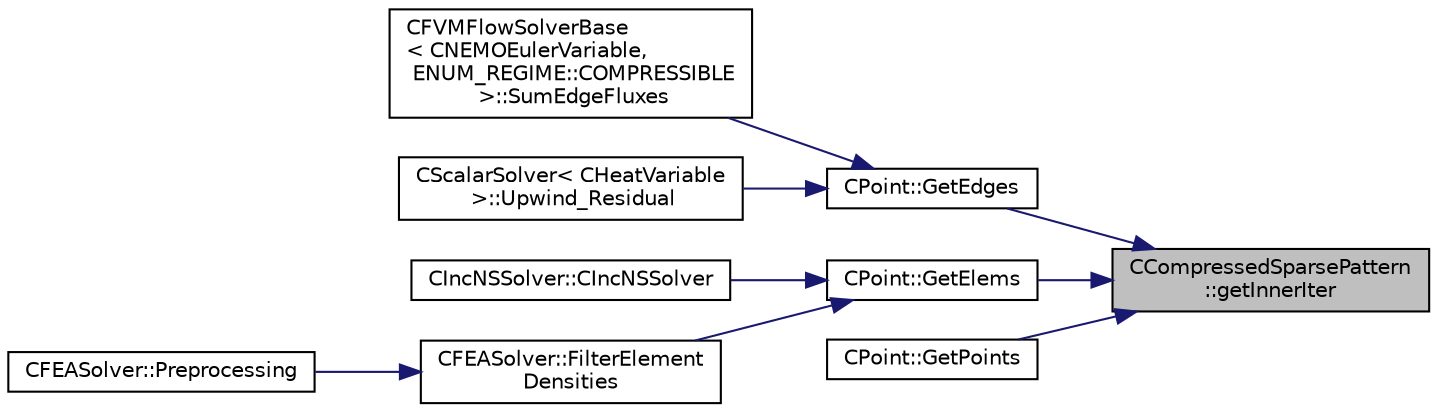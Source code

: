 digraph "CCompressedSparsePattern::getInnerIter"
{
 // LATEX_PDF_SIZE
  edge [fontname="Helvetica",fontsize="10",labelfontname="Helvetica",labelfontsize="10"];
  node [fontname="Helvetica",fontsize="10",shape=record];
  rankdir="RL";
  Node1 [label="CCompressedSparsePattern\l::getInnerIter",height=0.2,width=0.4,color="black", fillcolor="grey75", style="filled", fontcolor="black",tooltip=" "];
  Node1 -> Node2 [dir="back",color="midnightblue",fontsize="10",style="solid",fontname="Helvetica"];
  Node2 [label="CPoint::GetEdges",height=0.2,width=0.4,color="black", fillcolor="white", style="filled",URL="$classCPoint.html#a373a79919286952eff3ff785a1586ac2",tooltip="Get inner iterator to loop over neighbor edges."];
  Node2 -> Node3 [dir="back",color="midnightblue",fontsize="10",style="solid",fontname="Helvetica"];
  Node3 [label="CFVMFlowSolverBase\l\< CNEMOEulerVariable,\l ENUM_REGIME::COMPRESSIBLE\l \>::SumEdgeFluxes",height=0.2,width=0.4,color="black", fillcolor="white", style="filled",URL="$classCFVMFlowSolverBase.html#abf74474ed8e74a84fb30faba2160494b",tooltip="Sum the edge fluxes for each cell to populate the residual vector, only used on coarse grids."];
  Node2 -> Node4 [dir="back",color="midnightblue",fontsize="10",style="solid",fontname="Helvetica"];
  Node4 [label="CScalarSolver\< CHeatVariable\l \>::Upwind_Residual",height=0.2,width=0.4,color="black", fillcolor="white", style="filled",URL="$classCScalarSolver.html#a7a5250679bf3984b0e9b1a2d9641936f",tooltip="Compute the spatial integration using a upwind scheme."];
  Node1 -> Node5 [dir="back",color="midnightblue",fontsize="10",style="solid",fontname="Helvetica"];
  Node5 [label="CPoint::GetElems",height=0.2,width=0.4,color="black", fillcolor="white", style="filled",URL="$classCPoint.html#a41201afe7ba14cc1d206cad70b8dd79b",tooltip="Get inner iterator to loop over neighbor elements."];
  Node5 -> Node6 [dir="back",color="midnightblue",fontsize="10",style="solid",fontname="Helvetica"];
  Node6 [label="CIncNSSolver::CIncNSSolver",height=0.2,width=0.4,color="black", fillcolor="white", style="filled",URL="$classCIncNSSolver.html#a82152ac7e91fb1c5c073d98a1f08e2aa",tooltip="Constructor of the class."];
  Node5 -> Node7 [dir="back",color="midnightblue",fontsize="10",style="solid",fontname="Helvetica"];
  Node7 [label="CFEASolver::FilterElement\lDensities",height=0.2,width=0.4,color="black", fillcolor="white", style="filled",URL="$classCFEASolver.html#a7e11c36921b2c146ca2fd7d1a0512ffd",tooltip="Filter the density field for topology optimization applications."];
  Node7 -> Node8 [dir="back",color="midnightblue",fontsize="10",style="solid",fontname="Helvetica"];
  Node8 [label="CFEASolver::Preprocessing",height=0.2,width=0.4,color="black", fillcolor="white", style="filled",URL="$classCFEASolver.html#a353159e003821dae0668dcfe7281bd68",tooltip="Set residuals to zero."];
  Node1 -> Node9 [dir="back",color="midnightblue",fontsize="10",style="solid",fontname="Helvetica"];
  Node9 [label="CPoint::GetPoints",height=0.2,width=0.4,color="black", fillcolor="white", style="filled",URL="$classCPoint.html#a40e4b18f0f2004c74412aa1d88adabcd",tooltip="Get inner iterator to loop over neighbor points."];
}
